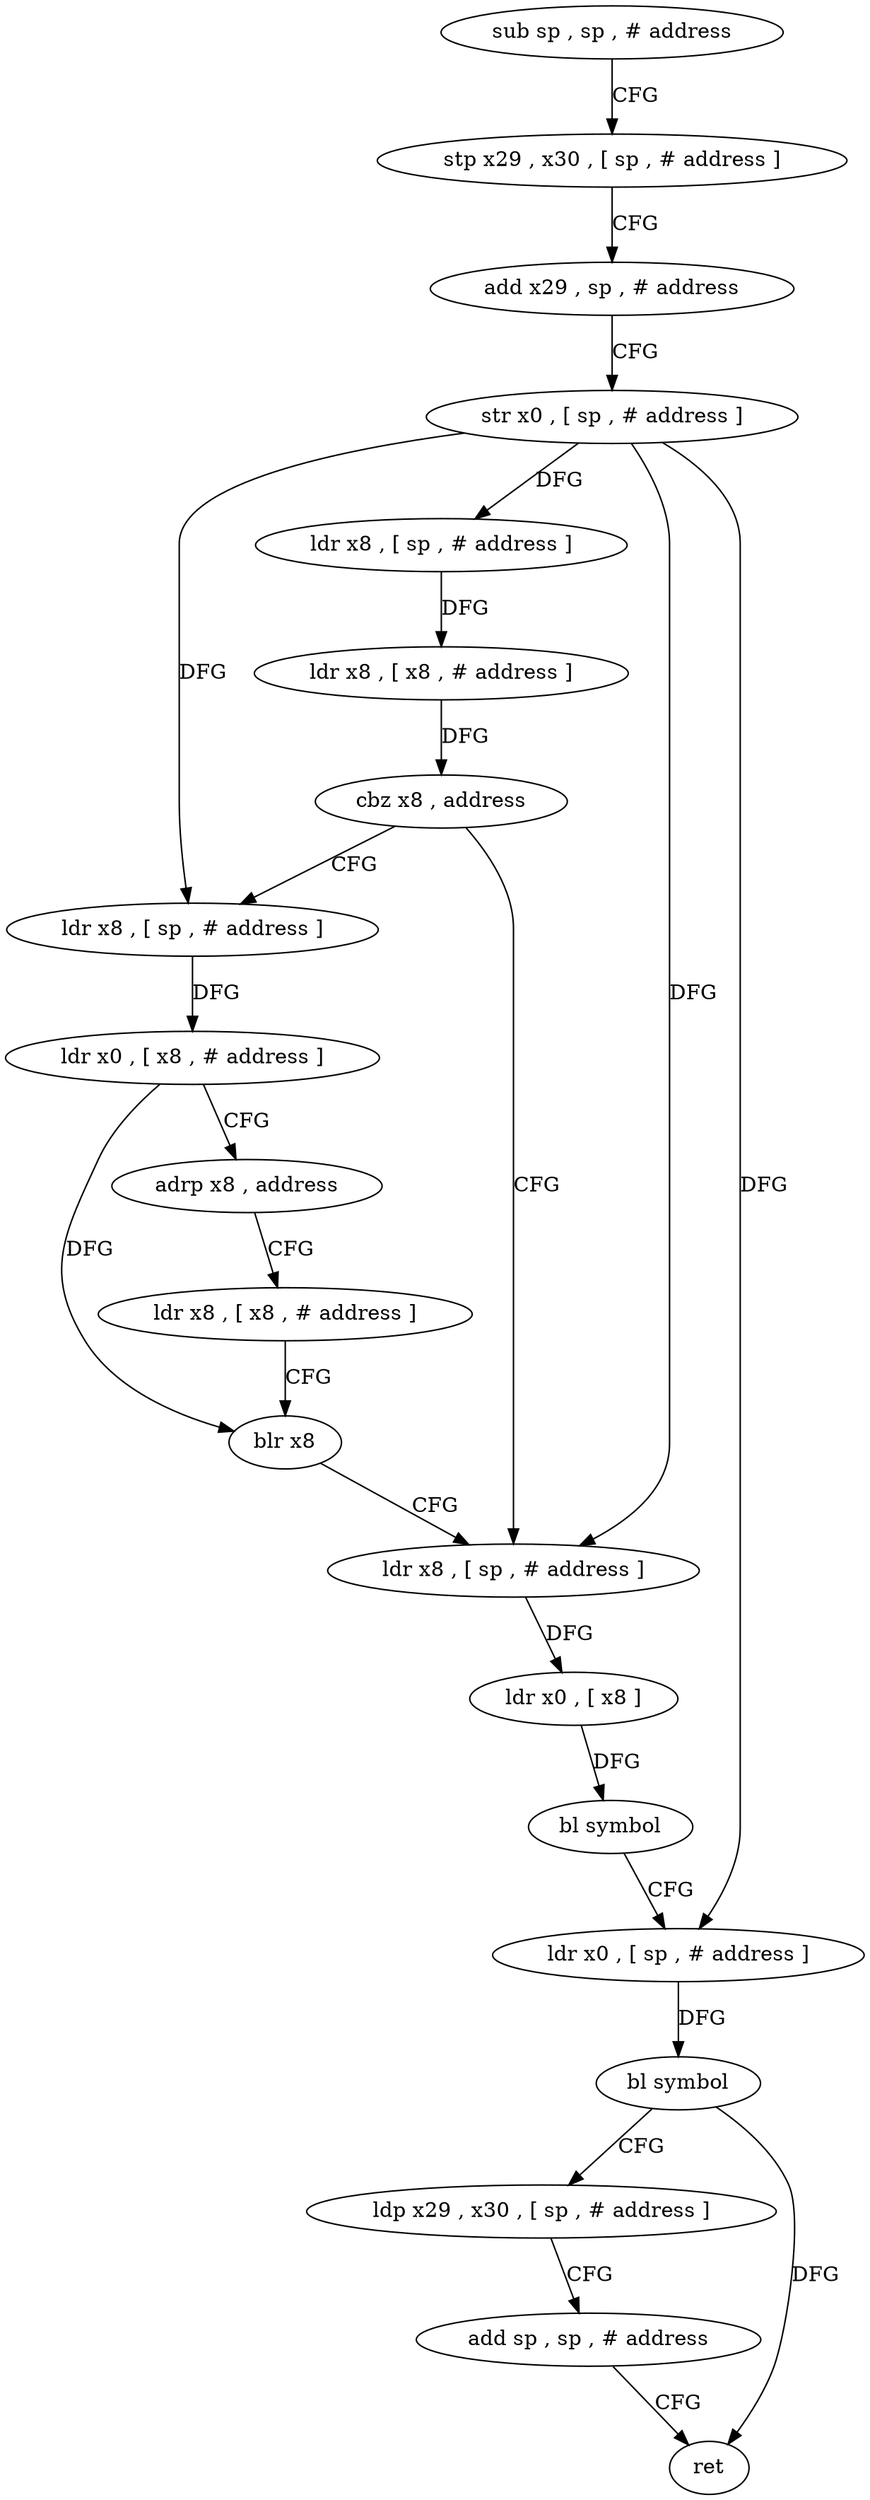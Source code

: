 digraph "func" {
"130420" [label = "sub sp , sp , # address" ]
"130424" [label = "stp x29 , x30 , [ sp , # address ]" ]
"130428" [label = "add x29 , sp , # address" ]
"130432" [label = "str x0 , [ sp , # address ]" ]
"130436" [label = "ldr x8 , [ sp , # address ]" ]
"130440" [label = "ldr x8 , [ x8 , # address ]" ]
"130444" [label = "cbz x8 , address" ]
"130468" [label = "ldr x8 , [ sp , # address ]" ]
"130448" [label = "ldr x8 , [ sp , # address ]" ]
"130472" [label = "ldr x0 , [ x8 ]" ]
"130476" [label = "bl symbol" ]
"130480" [label = "ldr x0 , [ sp , # address ]" ]
"130484" [label = "bl symbol" ]
"130488" [label = "ldp x29 , x30 , [ sp , # address ]" ]
"130492" [label = "add sp , sp , # address" ]
"130496" [label = "ret" ]
"130452" [label = "ldr x0 , [ x8 , # address ]" ]
"130456" [label = "adrp x8 , address" ]
"130460" [label = "ldr x8 , [ x8 , # address ]" ]
"130464" [label = "blr x8" ]
"130420" -> "130424" [ label = "CFG" ]
"130424" -> "130428" [ label = "CFG" ]
"130428" -> "130432" [ label = "CFG" ]
"130432" -> "130436" [ label = "DFG" ]
"130432" -> "130468" [ label = "DFG" ]
"130432" -> "130480" [ label = "DFG" ]
"130432" -> "130448" [ label = "DFG" ]
"130436" -> "130440" [ label = "DFG" ]
"130440" -> "130444" [ label = "DFG" ]
"130444" -> "130468" [ label = "CFG" ]
"130444" -> "130448" [ label = "CFG" ]
"130468" -> "130472" [ label = "DFG" ]
"130448" -> "130452" [ label = "DFG" ]
"130472" -> "130476" [ label = "DFG" ]
"130476" -> "130480" [ label = "CFG" ]
"130480" -> "130484" [ label = "DFG" ]
"130484" -> "130488" [ label = "CFG" ]
"130484" -> "130496" [ label = "DFG" ]
"130488" -> "130492" [ label = "CFG" ]
"130492" -> "130496" [ label = "CFG" ]
"130452" -> "130456" [ label = "CFG" ]
"130452" -> "130464" [ label = "DFG" ]
"130456" -> "130460" [ label = "CFG" ]
"130460" -> "130464" [ label = "CFG" ]
"130464" -> "130468" [ label = "CFG" ]
}
